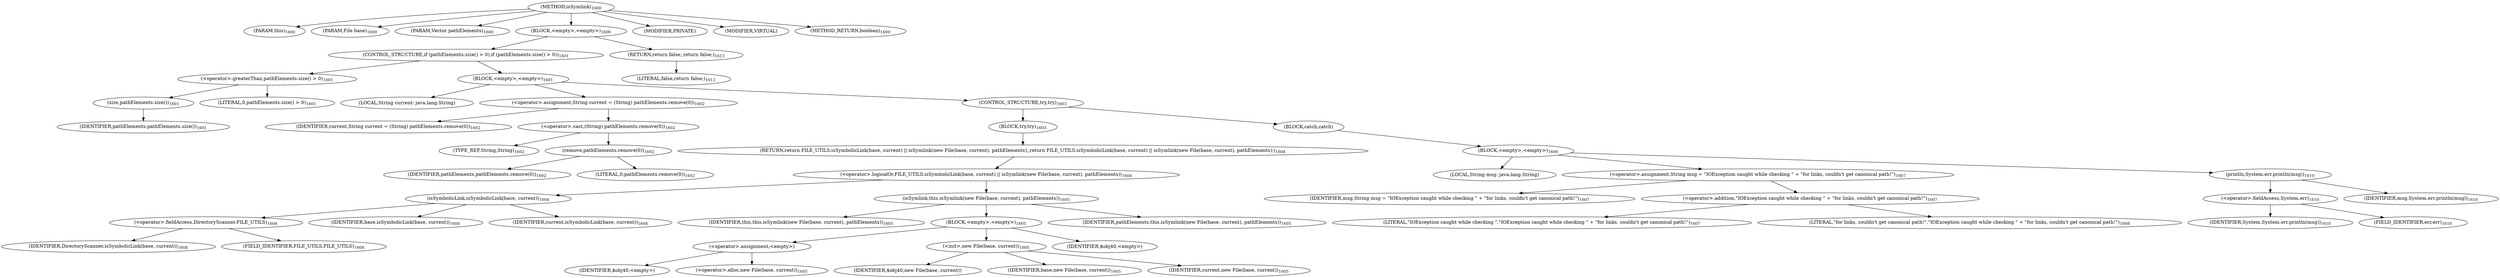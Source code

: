 digraph "isSymlink" {  
"3199" [label = <(METHOD,isSymlink)<SUB>1600</SUB>> ]
"126" [label = <(PARAM,this)<SUB>1600</SUB>> ]
"3200" [label = <(PARAM,File base)<SUB>1600</SUB>> ]
"3201" [label = <(PARAM,Vector pathElements)<SUB>1600</SUB>> ]
"3202" [label = <(BLOCK,&lt;empty&gt;,&lt;empty&gt;)<SUB>1600</SUB>> ]
"3203" [label = <(CONTROL_STRUCTURE,if (pathElements.size() &gt; 0),if (pathElements.size() &gt; 0))<SUB>1601</SUB>> ]
"3204" [label = <(&lt;operator&gt;.greaterThan,pathElements.size() &gt; 0)<SUB>1601</SUB>> ]
"3205" [label = <(size,pathElements.size())<SUB>1601</SUB>> ]
"3206" [label = <(IDENTIFIER,pathElements,pathElements.size())<SUB>1601</SUB>> ]
"3207" [label = <(LITERAL,0,pathElements.size() &gt; 0)<SUB>1601</SUB>> ]
"3208" [label = <(BLOCK,&lt;empty&gt;,&lt;empty&gt;)<SUB>1601</SUB>> ]
"3209" [label = <(LOCAL,String current: java.lang.String)> ]
"3210" [label = <(&lt;operator&gt;.assignment,String current = (String) pathElements.remove(0))<SUB>1602</SUB>> ]
"3211" [label = <(IDENTIFIER,current,String current = (String) pathElements.remove(0))<SUB>1602</SUB>> ]
"3212" [label = <(&lt;operator&gt;.cast,(String) pathElements.remove(0))<SUB>1602</SUB>> ]
"3213" [label = <(TYPE_REF,String,String)<SUB>1602</SUB>> ]
"3214" [label = <(remove,pathElements.remove(0))<SUB>1602</SUB>> ]
"3215" [label = <(IDENTIFIER,pathElements,pathElements.remove(0))<SUB>1602</SUB>> ]
"3216" [label = <(LITERAL,0,pathElements.remove(0))<SUB>1602</SUB>> ]
"3217" [label = <(CONTROL_STRUCTURE,try,try)<SUB>1603</SUB>> ]
"3218" [label = <(BLOCK,try,try)<SUB>1603</SUB>> ]
"3219" [label = <(RETURN,return FILE_UTILS.isSymbolicLink(base, current) || isSymlink(new File(base, current), pathElements);,return FILE_UTILS.isSymbolicLink(base, current) || isSymlink(new File(base, current), pathElements);)<SUB>1604</SUB>> ]
"3220" [label = <(&lt;operator&gt;.logicalOr,FILE_UTILS.isSymbolicLink(base, current) || isSymlink(new File(base, current), pathElements))<SUB>1604</SUB>> ]
"3221" [label = <(isSymbolicLink,isSymbolicLink(base, current))<SUB>1604</SUB>> ]
"3222" [label = <(&lt;operator&gt;.fieldAccess,DirectoryScanner.FILE_UTILS)<SUB>1604</SUB>> ]
"3223" [label = <(IDENTIFIER,DirectoryScanner,isSymbolicLink(base, current))<SUB>1604</SUB>> ]
"3224" [label = <(FIELD_IDENTIFIER,FILE_UTILS,FILE_UTILS)<SUB>1604</SUB>> ]
"3225" [label = <(IDENTIFIER,base,isSymbolicLink(base, current))<SUB>1604</SUB>> ]
"3226" [label = <(IDENTIFIER,current,isSymbolicLink(base, current))<SUB>1604</SUB>> ]
"3227" [label = <(isSymlink,this.isSymlink(new File(base, current), pathElements))<SUB>1605</SUB>> ]
"125" [label = <(IDENTIFIER,this,this.isSymlink(new File(base, current), pathElements))<SUB>1605</SUB>> ]
"3228" [label = <(BLOCK,&lt;empty&gt;,&lt;empty&gt;)<SUB>1605</SUB>> ]
"3229" [label = <(&lt;operator&gt;.assignment,&lt;empty&gt;)> ]
"3230" [label = <(IDENTIFIER,$obj40,&lt;empty&gt;)> ]
"3231" [label = <(&lt;operator&gt;.alloc,new File(base, current))<SUB>1605</SUB>> ]
"3232" [label = <(&lt;init&gt;,new File(base, current))<SUB>1605</SUB>> ]
"3233" [label = <(IDENTIFIER,$obj40,new File(base, current))> ]
"3234" [label = <(IDENTIFIER,base,new File(base, current))<SUB>1605</SUB>> ]
"3235" [label = <(IDENTIFIER,current,new File(base, current))<SUB>1605</SUB>> ]
"3236" [label = <(IDENTIFIER,$obj40,&lt;empty&gt;)> ]
"3237" [label = <(IDENTIFIER,pathElements,this.isSymlink(new File(base, current), pathElements))<SUB>1605</SUB>> ]
"3238" [label = <(BLOCK,catch,catch)> ]
"3239" [label = <(BLOCK,&lt;empty&gt;,&lt;empty&gt;)<SUB>1606</SUB>> ]
"3240" [label = <(LOCAL,String msg: java.lang.String)> ]
"3241" [label = <(&lt;operator&gt;.assignment,String msg = &quot;IOException caught while checking &quot; + &quot;for links, couldn't get canonical path!&quot;)<SUB>1607</SUB>> ]
"3242" [label = <(IDENTIFIER,msg,String msg = &quot;IOException caught while checking &quot; + &quot;for links, couldn't get canonical path!&quot;)<SUB>1607</SUB>> ]
"3243" [label = <(&lt;operator&gt;.addition,&quot;IOException caught while checking &quot; + &quot;for links, couldn't get canonical path!&quot;)<SUB>1607</SUB>> ]
"3244" [label = <(LITERAL,&quot;IOException caught while checking &quot;,&quot;IOException caught while checking &quot; + &quot;for links, couldn't get canonical path!&quot;)<SUB>1607</SUB>> ]
"3245" [label = <(LITERAL,&quot;for links, couldn't get canonical path!&quot;,&quot;IOException caught while checking &quot; + &quot;for links, couldn't get canonical path!&quot;)<SUB>1608</SUB>> ]
"3246" [label = <(println,System.err.println(msg))<SUB>1610</SUB>> ]
"3247" [label = <(&lt;operator&gt;.fieldAccess,System.err)<SUB>1610</SUB>> ]
"3248" [label = <(IDENTIFIER,System,System.err.println(msg))<SUB>1610</SUB>> ]
"3249" [label = <(FIELD_IDENTIFIER,err,err)<SUB>1610</SUB>> ]
"3250" [label = <(IDENTIFIER,msg,System.err.println(msg))<SUB>1610</SUB>> ]
"3251" [label = <(RETURN,return false;,return false;)<SUB>1613</SUB>> ]
"3252" [label = <(LITERAL,false,return false;)<SUB>1613</SUB>> ]
"3253" [label = <(MODIFIER,PRIVATE)> ]
"3254" [label = <(MODIFIER,VIRTUAL)> ]
"3255" [label = <(METHOD_RETURN,boolean)<SUB>1600</SUB>> ]
  "3199" -> "126" 
  "3199" -> "3200" 
  "3199" -> "3201" 
  "3199" -> "3202" 
  "3199" -> "3253" 
  "3199" -> "3254" 
  "3199" -> "3255" 
  "3202" -> "3203" 
  "3202" -> "3251" 
  "3203" -> "3204" 
  "3203" -> "3208" 
  "3204" -> "3205" 
  "3204" -> "3207" 
  "3205" -> "3206" 
  "3208" -> "3209" 
  "3208" -> "3210" 
  "3208" -> "3217" 
  "3210" -> "3211" 
  "3210" -> "3212" 
  "3212" -> "3213" 
  "3212" -> "3214" 
  "3214" -> "3215" 
  "3214" -> "3216" 
  "3217" -> "3218" 
  "3217" -> "3238" 
  "3218" -> "3219" 
  "3219" -> "3220" 
  "3220" -> "3221" 
  "3220" -> "3227" 
  "3221" -> "3222" 
  "3221" -> "3225" 
  "3221" -> "3226" 
  "3222" -> "3223" 
  "3222" -> "3224" 
  "3227" -> "125" 
  "3227" -> "3228" 
  "3227" -> "3237" 
  "3228" -> "3229" 
  "3228" -> "3232" 
  "3228" -> "3236" 
  "3229" -> "3230" 
  "3229" -> "3231" 
  "3232" -> "3233" 
  "3232" -> "3234" 
  "3232" -> "3235" 
  "3238" -> "3239" 
  "3239" -> "3240" 
  "3239" -> "3241" 
  "3239" -> "3246" 
  "3241" -> "3242" 
  "3241" -> "3243" 
  "3243" -> "3244" 
  "3243" -> "3245" 
  "3246" -> "3247" 
  "3246" -> "3250" 
  "3247" -> "3248" 
  "3247" -> "3249" 
  "3251" -> "3252" 
}
